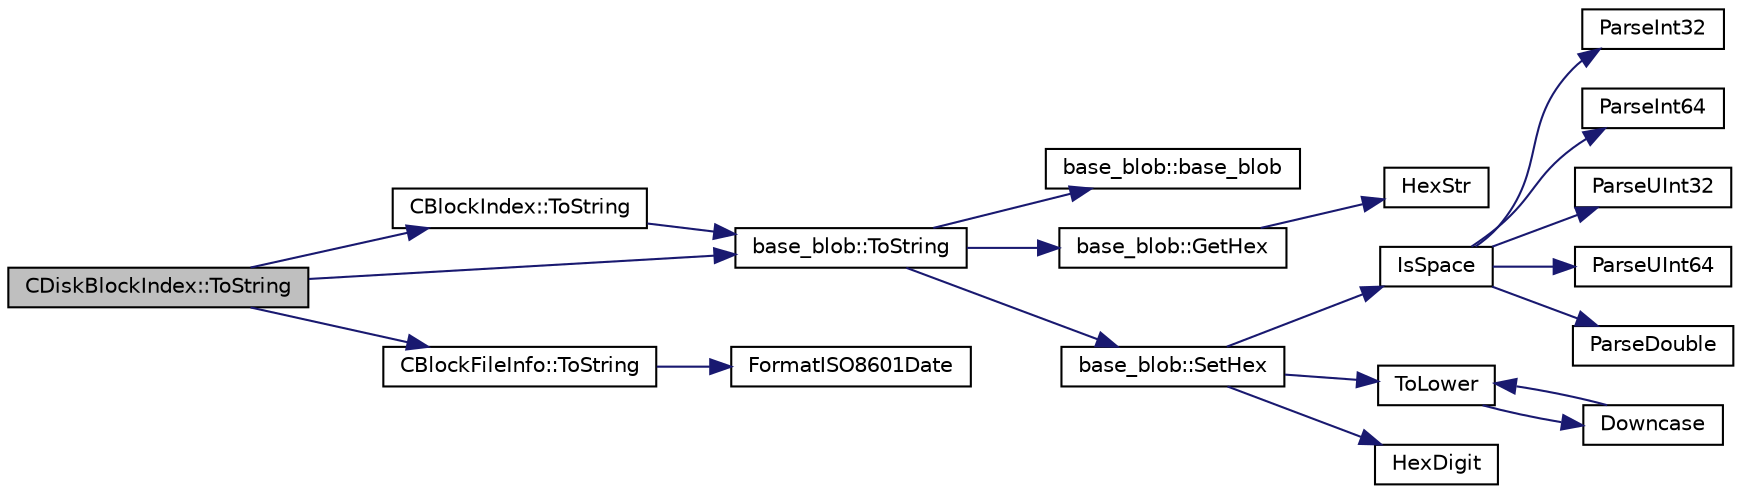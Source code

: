 digraph "CDiskBlockIndex::ToString"
{
  edge [fontname="Helvetica",fontsize="10",labelfontname="Helvetica",labelfontsize="10"];
  node [fontname="Helvetica",fontsize="10",shape=record];
  rankdir="LR";
  Node1 [label="CDiskBlockIndex::ToString",height=0.2,width=0.4,color="black", fillcolor="grey75", style="filled", fontcolor="black"];
  Node1 -> Node2 [color="midnightblue",fontsize="10",style="solid",fontname="Helvetica"];
  Node2 [label="CBlockIndex::ToString",height=0.2,width=0.4,color="black", fillcolor="white", style="filled",URL="$class_c_block_index.html#abed1fcbcd372db6b9efa6bb9da317469"];
  Node2 -> Node3 [color="midnightblue",fontsize="10",style="solid",fontname="Helvetica"];
  Node3 [label="base_blob::ToString",height=0.2,width=0.4,color="black", fillcolor="white", style="filled",URL="$classbase__blob.html#a1a26b5da921f48b09b228d1bfda05088"];
  Node3 -> Node4 [color="midnightblue",fontsize="10",style="solid",fontname="Helvetica"];
  Node4 [label="base_blob::base_blob",height=0.2,width=0.4,color="black", fillcolor="white", style="filled",URL="$classbase__blob.html#ada7be83089951dc9438f384c0587cf29"];
  Node3 -> Node5 [color="midnightblue",fontsize="10",style="solid",fontname="Helvetica"];
  Node5 [label="base_blob::GetHex",height=0.2,width=0.4,color="black", fillcolor="white", style="filled",URL="$classbase__blob.html#a9541747b1f91f9469ac0aff90665bd32"];
  Node5 -> Node6 [color="midnightblue",fontsize="10",style="solid",fontname="Helvetica"];
  Node6 [label="HexStr",height=0.2,width=0.4,color="black", fillcolor="white", style="filled",URL="$strencodings_8h.html#af003e10d5d34c3271ca57ec79059a5ae"];
  Node3 -> Node7 [color="midnightblue",fontsize="10",style="solid",fontname="Helvetica"];
  Node7 [label="base_blob::SetHex",height=0.2,width=0.4,color="black", fillcolor="white", style="filled",URL="$classbase__blob.html#a5ec1f681a2830f4e180fe664c0eb4dd0"];
  Node7 -> Node8 [color="midnightblue",fontsize="10",style="solid",fontname="Helvetica"];
  Node8 [label="IsSpace",height=0.2,width=0.4,color="black", fillcolor="white", style="filled",URL="$strencodings_8h.html#aa30de1eac29287732050df7168cde03a",tooltip="Tests if the given character is a whitespace character. "];
  Node8 -> Node9 [color="midnightblue",fontsize="10",style="solid",fontname="Helvetica"];
  Node9 [label="ParseInt32",height=0.2,width=0.4,color="black", fillcolor="white", style="filled",URL="$strencodings_8h.html#a28581aab6ddb04da2c69bd0f0ffee6ae",tooltip="Convert string to signed 32-bit integer with strict parse error feedback. "];
  Node8 -> Node10 [color="midnightblue",fontsize="10",style="solid",fontname="Helvetica"];
  Node10 [label="ParseInt64",height=0.2,width=0.4,color="black", fillcolor="white", style="filled",URL="$strencodings_8h.html#a7598ac1ae52f69abe5f103fc6e4c9bd9",tooltip="Convert string to signed 64-bit integer with strict parse error feedback. "];
  Node8 -> Node11 [color="midnightblue",fontsize="10",style="solid",fontname="Helvetica"];
  Node11 [label="ParseUInt32",height=0.2,width=0.4,color="black", fillcolor="white", style="filled",URL="$strencodings_8h.html#ad4cd67d1bc9cc91801e9c22a0bd94ca7",tooltip="Convert decimal string to unsigned 32-bit integer with strict parse error feedback. "];
  Node8 -> Node12 [color="midnightblue",fontsize="10",style="solid",fontname="Helvetica"];
  Node12 [label="ParseUInt64",height=0.2,width=0.4,color="black", fillcolor="white", style="filled",URL="$strencodings_8h.html#ab721ae646504bb11a2ac467cc9013659",tooltip="Convert decimal string to unsigned 64-bit integer with strict parse error feedback. "];
  Node8 -> Node13 [color="midnightblue",fontsize="10",style="solid",fontname="Helvetica"];
  Node13 [label="ParseDouble",height=0.2,width=0.4,color="black", fillcolor="white", style="filled",URL="$strencodings_8h.html#ab126210409626dcb61aeb0e4300a8a46",tooltip="Convert string to double with strict parse error feedback. "];
  Node7 -> Node14 [color="midnightblue",fontsize="10",style="solid",fontname="Helvetica"];
  Node14 [label="ToLower",height=0.2,width=0.4,color="black", fillcolor="white", style="filled",URL="$strencodings_8h.html#a3556fcd948bc859caaa04f7355a71b16",tooltip="Converts the given character to its lowercase equivalent. "];
  Node14 -> Node15 [color="midnightblue",fontsize="10",style="solid",fontname="Helvetica"];
  Node15 [label="Downcase",height=0.2,width=0.4,color="black", fillcolor="white", style="filled",URL="$strencodings_8h.html#a0112c4a0e8c623b7fc4a52730c57e2d0",tooltip="Converts the given string to its lowercase equivalent. "];
  Node15 -> Node14 [color="midnightblue",fontsize="10",style="solid",fontname="Helvetica"];
  Node7 -> Node16 [color="midnightblue",fontsize="10",style="solid",fontname="Helvetica"];
  Node16 [label="HexDigit",height=0.2,width=0.4,color="black", fillcolor="white", style="filled",URL="$strencodings_8cpp.html#aa59e8a8c5a39cb5041f93bb95dd02119"];
  Node1 -> Node17 [color="midnightblue",fontsize="10",style="solid",fontname="Helvetica"];
  Node17 [label="CBlockFileInfo::ToString",height=0.2,width=0.4,color="black", fillcolor="white", style="filled",URL="$class_c_block_file_info.html#a90d40a769ca47c075757c1b9037c88f3"];
  Node17 -> Node18 [color="midnightblue",fontsize="10",style="solid",fontname="Helvetica"];
  Node18 [label="FormatISO8601Date",height=0.2,width=0.4,color="black", fillcolor="white", style="filled",URL="$time_8cpp.html#a62628b3489284ec2c591d7969919de91"];
  Node1 -> Node3 [color="midnightblue",fontsize="10",style="solid",fontname="Helvetica"];
}
